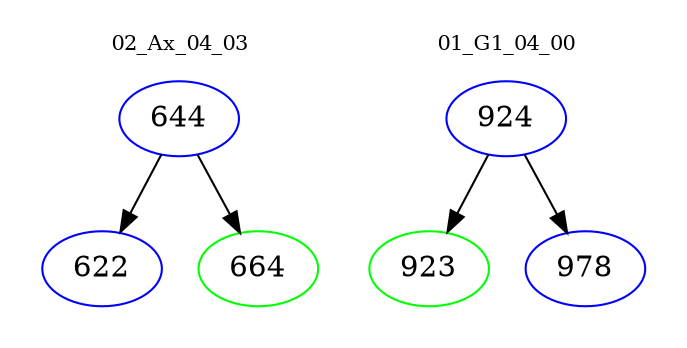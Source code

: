 digraph{
subgraph cluster_0 {
color = white
label = "02_Ax_04_03";
fontsize=10;
T0_644 [label="644", color="blue"]
T0_644 -> T0_622 [color="black"]
T0_622 [label="622", color="blue"]
T0_644 -> T0_664 [color="black"]
T0_664 [label="664", color="green"]
}
subgraph cluster_1 {
color = white
label = "01_G1_04_00";
fontsize=10;
T1_924 [label="924", color="blue"]
T1_924 -> T1_923 [color="black"]
T1_923 [label="923", color="green"]
T1_924 -> T1_978 [color="black"]
T1_978 [label="978", color="blue"]
}
}
